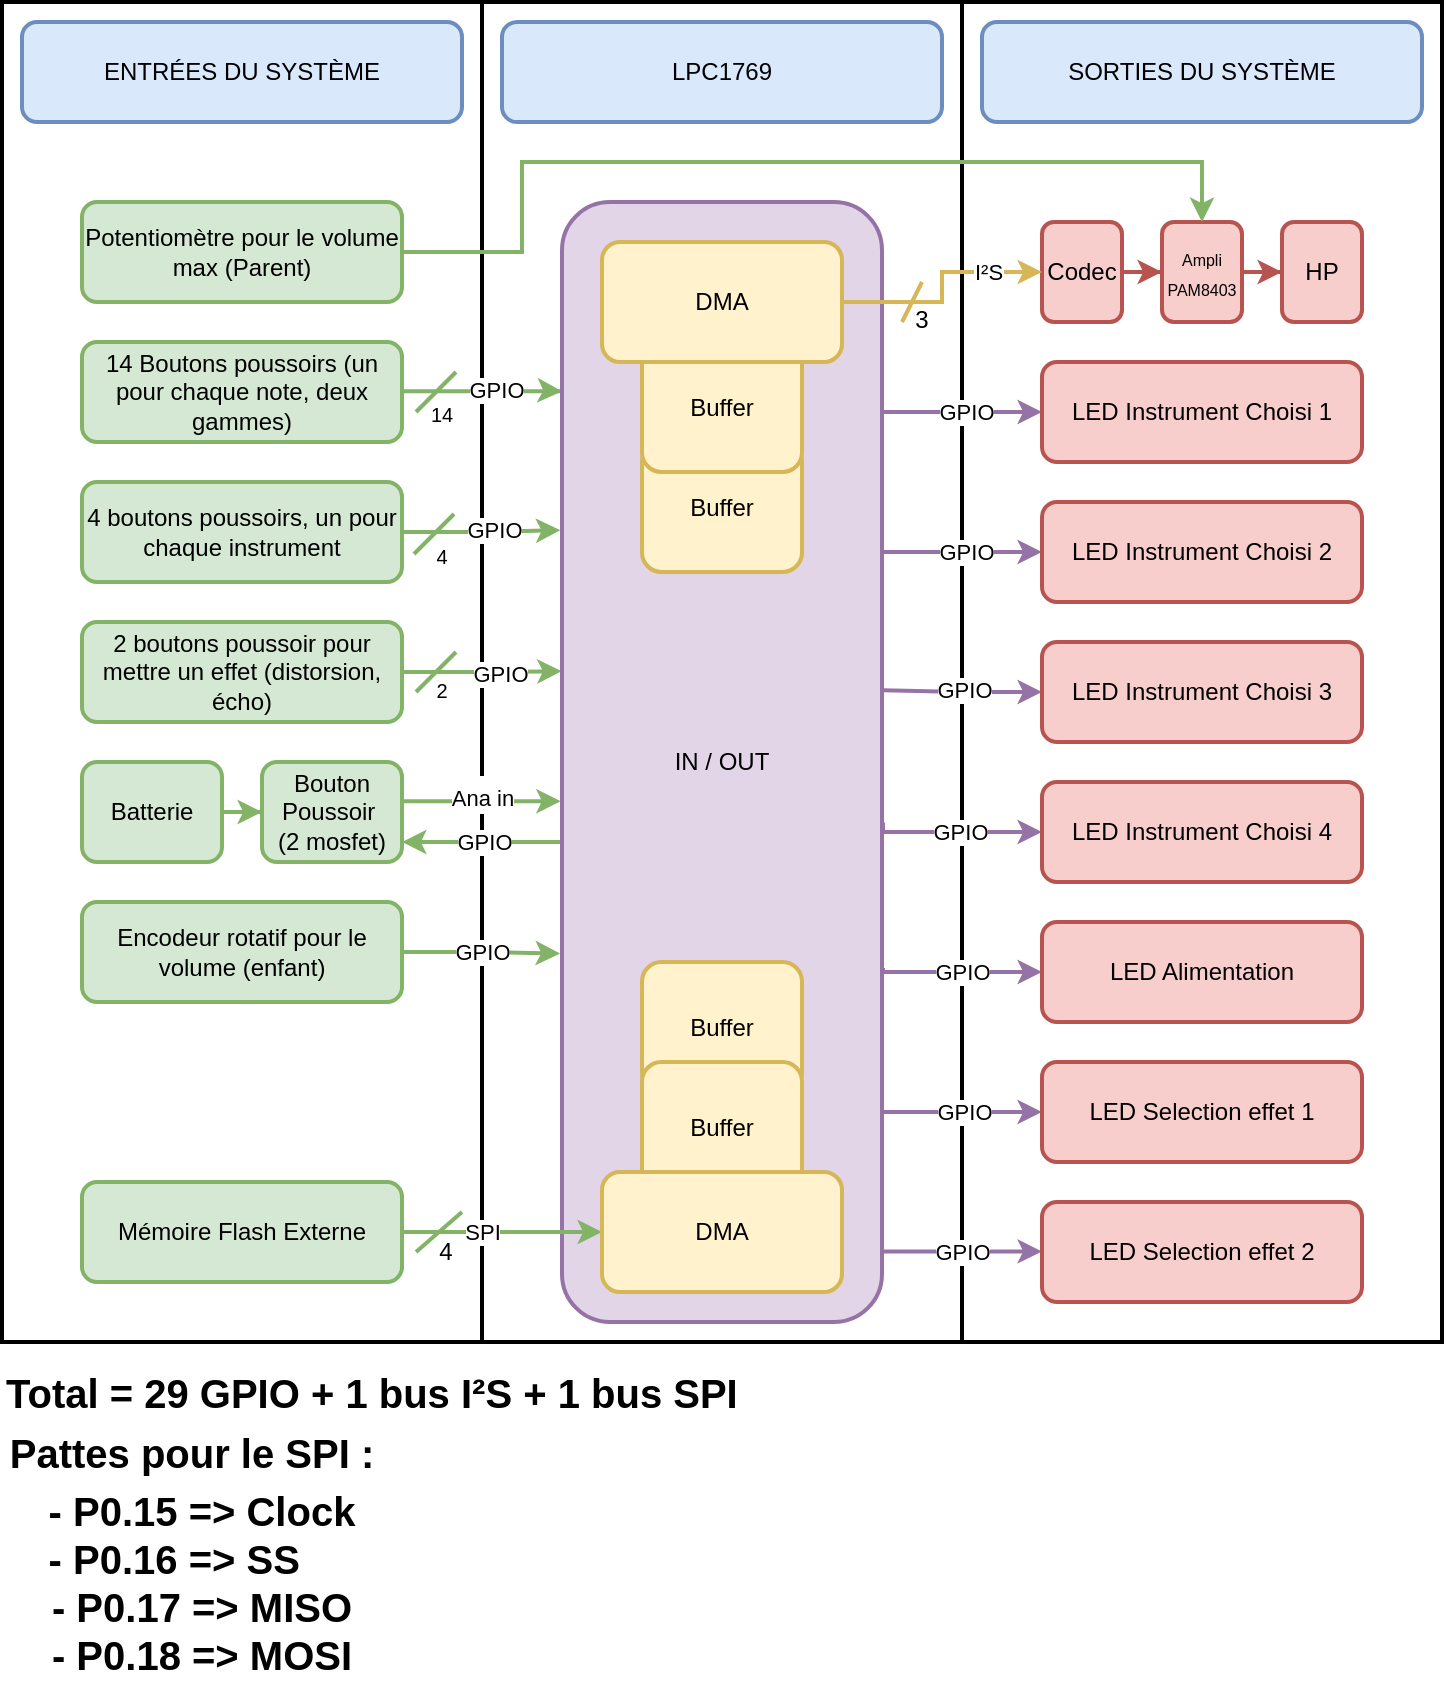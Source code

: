 <mxfile version="16.5.1" type="device"><diagram id="P4VJvtWa9ELn7AGA5ayl" name="Page-1"><mxGraphModel dx="593" dy="366" grid="1" gridSize="10" guides="1" tooltips="1" connect="1" arrows="1" fold="1" page="1" pageScale="1" pageWidth="827" pageHeight="1169" math="0" shadow="0"><root><mxCell id="0"/><mxCell id="1" parent="0"/><mxCell id="XIl7WOL_pBwuG0zKCti--2" value="" style="rounded=0;whiteSpace=wrap;html=1;strokeColor=default;strokeWidth=2;fillColor=none;" parent="1" vertex="1"><mxGeometry x="520" y="10" width="240" height="670" as="geometry"/></mxCell><mxCell id="ZW0n9eWZADtWnLwSqnVB-8" value="" style="rounded=0;whiteSpace=wrap;html=1;strokeColor=default;strokeWidth=2;fillColor=none;" parent="1" vertex="1"><mxGeometry x="40" y="10" width="480" height="670" as="geometry"/></mxCell><mxCell id="ZW0n9eWZADtWnLwSqnVB-1" value="ENTRÉES DU SYSTÈME" style="text;html=1;strokeColor=#6c8ebf;fillColor=#dae8fc;align=center;verticalAlign=middle;whiteSpace=wrap;rounded=1;strokeWidth=2;" parent="1" vertex="1"><mxGeometry x="50" y="20" width="220" height="50" as="geometry"/></mxCell><mxCell id="ZW0n9eWZADtWnLwSqnVB-3" value="SORTIES DU SYSTÈME" style="text;html=1;strokeColor=#6c8ebf;fillColor=#dae8fc;align=center;verticalAlign=middle;whiteSpace=wrap;rounded=1;strokeWidth=2;" parent="1" vertex="1"><mxGeometry x="530" y="20" width="220" height="50" as="geometry"/></mxCell><mxCell id="Y0LqhQK7qQsEQ1MimnoR-2" style="edgeStyle=orthogonalEdgeStyle;rounded=0;orthogonalLoop=1;jettySize=auto;html=1;entryX=0;entryY=0.169;entryDx=0;entryDy=0;entryPerimeter=0;startArrow=none;startFill=0;endArrow=classic;endFill=1;fillColor=#d5e8d4;strokeColor=#82b366;strokeWidth=2;" parent="1" source="ZW0n9eWZADtWnLwSqnVB-5" target="XIl7WOL_pBwuG0zKCti--4" edge="1"><mxGeometry relative="1" as="geometry"><Array as="points"><mxPoint x="319" y="205"/></Array></mxGeometry></mxCell><mxCell id="ZW0n9eWZADtWnLwSqnVB-5" value="14 Boutons poussoirs (un pour chaque note, deux gammes)" style="rounded=1;whiteSpace=wrap;html=1;strokeColor=#82b366;strokeWidth=2;fillColor=#d5e8d4;" parent="1" vertex="1"><mxGeometry x="80" y="180" width="160" height="50" as="geometry"/></mxCell><mxCell id="ZW0n9eWZADtWnLwSqnVB-10" value="" style="endArrow=none;html=1;rounded=0;strokeWidth=2;entryX=0.5;entryY=1;entryDx=0;entryDy=0;exitX=0.5;exitY=0;exitDx=0;exitDy=0;" parent="1" source="ZW0n9eWZADtWnLwSqnVB-8" target="ZW0n9eWZADtWnLwSqnVB-8" edge="1"><mxGeometry width="50" height="50" relative="1" as="geometry"><mxPoint x="270" y="320" as="sourcePoint"/><mxPoint x="320" y="270" as="targetPoint"/></mxGeometry></mxCell><mxCell id="Y0LqhQK7qQsEQ1MimnoR-8" value="GPIO" style="edgeLabel;html=1;align=center;verticalAlign=middle;resizable=0;points=[];" parent="ZW0n9eWZADtWnLwSqnVB-10" vertex="1" connectable="0"><mxGeometry x="-0.534" y="-1" relative="1" as="geometry"><mxPoint x="8" y="38" as="offset"/></mxGeometry></mxCell><mxCell id="Y0LqhQK7qQsEQ1MimnoR-3" style="edgeStyle=orthogonalEdgeStyle;rounded=0;orthogonalLoop=1;jettySize=auto;html=1;entryX=-0.005;entryY=0.293;entryDx=0;entryDy=0;entryPerimeter=0;startArrow=none;startFill=0;endArrow=classic;endFill=1;fillColor=#d5e8d4;strokeColor=#82b366;strokeWidth=2;" parent="1" source="ZW0n9eWZADtWnLwSqnVB-11" target="XIl7WOL_pBwuG0zKCti--4" edge="1"><mxGeometry relative="1" as="geometry"><Array as="points"/></mxGeometry></mxCell><mxCell id="Y0LqhQK7qQsEQ1MimnoR-9" value="GPIO" style="edgeLabel;html=1;align=center;verticalAlign=middle;resizable=0;points=[];" parent="Y0LqhQK7qQsEQ1MimnoR-3" vertex="1" connectable="0"><mxGeometry x="0.239" y="1" relative="1" as="geometry"><mxPoint x="-3" y="1" as="offset"/></mxGeometry></mxCell><mxCell id="ZW0n9eWZADtWnLwSqnVB-11" value="4 boutons poussoirs, un pour chaque instrument" style="rounded=1;whiteSpace=wrap;html=1;strokeColor=#82b366;strokeWidth=2;fillColor=#d5e8d4;" parent="1" vertex="1"><mxGeometry x="80" y="250" width="160" height="50" as="geometry"/></mxCell><mxCell id="Y0LqhQK7qQsEQ1MimnoR-4" style="edgeStyle=orthogonalEdgeStyle;rounded=0;orthogonalLoop=1;jettySize=auto;html=1;entryX=-0.001;entryY=0.419;entryDx=0;entryDy=0;entryPerimeter=0;startArrow=none;startFill=0;endArrow=classic;endFill=1;fillColor=#d5e8d4;strokeColor=#82b366;strokeWidth=2;" parent="1" source="ZW0n9eWZADtWnLwSqnVB-12" target="XIl7WOL_pBwuG0zKCti--4" edge="1"><mxGeometry relative="1" as="geometry"><Array as="points"/></mxGeometry></mxCell><mxCell id="Y0LqhQK7qQsEQ1MimnoR-10" value="GPIO" style="edgeLabel;html=1;align=center;verticalAlign=middle;resizable=0;points=[];" parent="Y0LqhQK7qQsEQ1MimnoR-4" vertex="1" connectable="0"><mxGeometry x="0.291" y="-2" relative="1" as="geometry"><mxPoint x="-3" y="-1" as="offset"/></mxGeometry></mxCell><mxCell id="ZW0n9eWZADtWnLwSqnVB-12" value="2 boutons poussoir pour mettre un effet (distorsion, écho)" style="rounded=1;whiteSpace=wrap;html=1;strokeColor=#82b366;strokeWidth=2;fillColor=#d5e8d4;" parent="1" vertex="1"><mxGeometry x="80" y="320" width="160" height="50" as="geometry"/></mxCell><mxCell id="Oo0e2TQRPbjQERqpMdjZ-5" value="" style="edgeStyle=orthogonalEdgeStyle;rounded=0;orthogonalLoop=1;jettySize=auto;html=1;fillColor=#d5e8d4;strokeColor=#82b366;startArrow=classic;startFill=1;endArrow=none;endFill=0;strokeWidth=2;" parent="1" source="ZW0n9eWZADtWnLwSqnVB-13" target="Oo0e2TQRPbjQERqpMdjZ-4" edge="1"><mxGeometry relative="1" as="geometry"/></mxCell><mxCell id="Oo0e2TQRPbjQERqpMdjZ-14" value="g" style="edgeStyle=orthogonalEdgeStyle;rounded=0;orthogonalLoop=1;jettySize=auto;html=1;fillColor=#d5e8d4;strokeColor=#82b366;startArrow=classic;startFill=1;endArrow=none;endFill=0;strokeWidth=2;" parent="1" source="ZW0n9eWZADtWnLwSqnVB-13" edge="1"><mxGeometry relative="1" as="geometry"><mxPoint x="319" y="430" as="targetPoint"/><Array as="points"><mxPoint x="319" y="430"/></Array></mxGeometry></mxCell><mxCell id="Oo0e2TQRPbjQERqpMdjZ-15" value="GPIO" style="edgeLabel;html=1;align=center;verticalAlign=middle;resizable=0;points=[];" parent="Oo0e2TQRPbjQERqpMdjZ-14" vertex="1" connectable="0"><mxGeometry x="0.314" y="2" relative="1" as="geometry"><mxPoint x="-11" y="2" as="offset"/></mxGeometry></mxCell><mxCell id="Oo0e2TQRPbjQERqpMdjZ-25" style="edgeStyle=orthogonalEdgeStyle;rounded=0;orthogonalLoop=1;jettySize=auto;html=1;entryX=-0.004;entryY=0.535;entryDx=0;entryDy=0;entryPerimeter=0;fontSize=16;startArrow=none;startFill=0;endArrow=classic;endFill=1;fillColor=#d5e8d4;strokeColor=#82b366;strokeWidth=2;" parent="1" source="ZW0n9eWZADtWnLwSqnVB-13" target="XIl7WOL_pBwuG0zKCti--4" edge="1"><mxGeometry relative="1" as="geometry"><Array as="points"><mxPoint x="280" y="410"/></Array></mxGeometry></mxCell><mxCell id="Oo0e2TQRPbjQERqpMdjZ-26" value="&lt;font style=&quot;font-size: 11px&quot;&gt;Ana in&lt;/font&gt;" style="edgeLabel;html=1;align=center;verticalAlign=middle;resizable=0;points=[];fontSize=16;" parent="Oo0e2TQRPbjQERqpMdjZ-25" vertex="1" connectable="0"><mxGeometry x="0.399" relative="1" as="geometry"><mxPoint x="-16" y="-4" as="offset"/></mxGeometry></mxCell><mxCell id="ZW0n9eWZADtWnLwSqnVB-13" value="Bouton&lt;br&gt;Poussoir&amp;nbsp;&lt;br&gt;(2 mosfet)" style="rounded=1;whiteSpace=wrap;html=1;strokeColor=#82b366;strokeWidth=2;fillColor=#d5e8d4;" parent="1" vertex="1"><mxGeometry x="170" y="390" width="70" height="50" as="geometry"/></mxCell><mxCell id="Oo0e2TQRPbjQERqpMdjZ-16" style="edgeStyle=orthogonalEdgeStyle;rounded=0;orthogonalLoop=1;jettySize=auto;html=1;entryX=-0.006;entryY=0.671;entryDx=0;entryDy=0;entryPerimeter=0;startArrow=none;startFill=0;endArrow=classic;endFill=1;fillColor=#d5e8d4;strokeColor=#82b366;strokeWidth=2;" parent="1" source="ZW0n9eWZADtWnLwSqnVB-14" target="XIl7WOL_pBwuG0zKCti--4" edge="1"><mxGeometry relative="1" as="geometry"/></mxCell><mxCell id="Oo0e2TQRPbjQERqpMdjZ-17" value="GPIO" style="edgeLabel;html=1;align=center;verticalAlign=middle;resizable=0;points=[];" parent="Oo0e2TQRPbjQERqpMdjZ-16" vertex="1" connectable="0"><mxGeometry x="-0.377" y="1" relative="1" as="geometry"><mxPoint x="15" y="1" as="offset"/></mxGeometry></mxCell><mxCell id="ZW0n9eWZADtWnLwSqnVB-14" value="Encodeur rotatif pour le volume (enfant)" style="rounded=1;whiteSpace=wrap;html=1;strokeColor=#82b366;strokeWidth=2;fillColor=#d5e8d4;" parent="1" vertex="1"><mxGeometry x="80" y="460" width="160" height="50" as="geometry"/></mxCell><mxCell id="XIl7WOL_pBwuG0zKCti--14" style="edgeStyle=orthogonalEdgeStyle;rounded=0;orthogonalLoop=1;jettySize=auto;html=1;entryX=0.998;entryY=0.183;entryDx=0;entryDy=0;entryPerimeter=0;startArrow=classic;startFill=1;endArrow=none;endFill=0;fillColor=#e1d5e7;strokeColor=#9673a6;strokeWidth=2;" parent="1" source="ZW0n9eWZADtWnLwSqnVB-18" target="XIl7WOL_pBwuG0zKCti--4" edge="1"><mxGeometry relative="1" as="geometry"><Array as="points"><mxPoint x="480" y="215"/></Array></mxGeometry></mxCell><mxCell id="Y0LqhQK7qQsEQ1MimnoR-13" value="GPIO" style="edgeLabel;html=1;align=center;verticalAlign=middle;resizable=0;points=[];" parent="XIl7WOL_pBwuG0zKCti--14" vertex="1" connectable="0"><mxGeometry x="-0.315" relative="1" as="geometry"><mxPoint x="-10" as="offset"/></mxGeometry></mxCell><mxCell id="ZW0n9eWZADtWnLwSqnVB-18" value="LED Instrument Choisi 1" style="rounded=1;whiteSpace=wrap;html=1;strokeColor=#b85450;strokeWidth=2;fillColor=#f8cecc;" parent="1" vertex="1"><mxGeometry x="560" y="190" width="160" height="50" as="geometry"/></mxCell><mxCell id="Y0LqhQK7qQsEQ1MimnoR-28" style="edgeStyle=orthogonalEdgeStyle;rounded=0;orthogonalLoop=1;jettySize=auto;html=1;entryX=1.002;entryY=0.436;entryDx=0;entryDy=0;entryPerimeter=0;startArrow=classic;startFill=1;endArrow=none;endFill=0;fillColor=#e1d5e7;strokeColor=#9673a6;strokeWidth=2;" parent="1" source="ZW0n9eWZADtWnLwSqnVB-19" target="XIl7WOL_pBwuG0zKCti--4" edge="1"><mxGeometry relative="1" as="geometry"/></mxCell><mxCell id="Y0LqhQK7qQsEQ1MimnoR-29" value="GPIO" style="edgeLabel;html=1;align=center;verticalAlign=middle;resizable=0;points=[];" parent="Y0LqhQK7qQsEQ1MimnoR-28" vertex="1" connectable="0"><mxGeometry x="0.255" relative="1" as="geometry"><mxPoint x="10" as="offset"/></mxGeometry></mxCell><mxCell id="ZW0n9eWZADtWnLwSqnVB-19" value="LED Instrument Choisi 3" style="rounded=1;whiteSpace=wrap;html=1;strokeColor=#b85450;strokeWidth=2;fillColor=#f8cecc;" parent="1" vertex="1"><mxGeometry x="560" y="330" width="160" height="50" as="geometry"/></mxCell><mxCell id="XIl7WOL_pBwuG0zKCti--15" style="edgeStyle=orthogonalEdgeStyle;rounded=0;orthogonalLoop=1;jettySize=auto;html=1;entryX=0.993;entryY=0.318;entryDx=0;entryDy=0;entryPerimeter=0;startArrow=classic;startFill=1;endArrow=none;endFill=0;fillColor=#e1d5e7;strokeColor=#9673a6;strokeWidth=2;" parent="1" source="ZW0n9eWZADtWnLwSqnVB-20" target="XIl7WOL_pBwuG0zKCti--4" edge="1"><mxGeometry relative="1" as="geometry"><Array as="points"><mxPoint x="479" y="285"/></Array></mxGeometry></mxCell><mxCell id="Y0LqhQK7qQsEQ1MimnoR-16" value="GPIO" style="edgeLabel;html=1;align=center;verticalAlign=middle;resizable=0;points=[];" parent="XIl7WOL_pBwuG0zKCti--15" vertex="1" connectable="0"><mxGeometry x="-0.479" y="-2" relative="1" as="geometry"><mxPoint x="-16" y="2" as="offset"/></mxGeometry></mxCell><mxCell id="ZW0n9eWZADtWnLwSqnVB-20" value="LED Instrument Choisi 2" style="rounded=1;whiteSpace=wrap;html=1;strokeColor=#b85450;strokeWidth=2;fillColor=#f8cecc;" parent="1" vertex="1"><mxGeometry x="560" y="260" width="160" height="50" as="geometry"/></mxCell><mxCell id="XIl7WOL_pBwuG0zKCti--17" style="edgeStyle=orthogonalEdgeStyle;rounded=0;orthogonalLoop=1;jettySize=auto;html=1;entryX=1.003;entryY=0.554;entryDx=0;entryDy=0;entryPerimeter=0;startArrow=classic;startFill=1;endArrow=none;endFill=0;fillColor=#e1d5e7;strokeColor=#9673a6;strokeWidth=2;" parent="1" source="ZW0n9eWZADtWnLwSqnVB-21" target="XIl7WOL_pBwuG0zKCti--4" edge="1"><mxGeometry relative="1" as="geometry"><Array as="points"><mxPoint x="480" y="425"/></Array></mxGeometry></mxCell><mxCell id="Y0LqhQK7qQsEQ1MimnoR-18" value="GPIO" style="edgeLabel;html=1;align=center;verticalAlign=middle;resizable=0;points=[];" parent="XIl7WOL_pBwuG0zKCti--17" vertex="1" connectable="0"><mxGeometry x="-0.31" relative="1" as="geometry"><mxPoint x="-12" as="offset"/></mxGeometry></mxCell><mxCell id="ZW0n9eWZADtWnLwSqnVB-21" value="LED Instrument Choisi 4" style="rounded=1;whiteSpace=wrap;html=1;strokeColor=#b85450;strokeWidth=2;fillColor=#f8cecc;" parent="1" vertex="1"><mxGeometry x="560" y="400" width="160" height="50" as="geometry"/></mxCell><mxCell id="XIl7WOL_pBwuG0zKCti--19" style="edgeStyle=orthogonalEdgeStyle;rounded=0;orthogonalLoop=1;jettySize=auto;html=1;entryX=0.993;entryY=0.856;entryDx=0;entryDy=0;entryPerimeter=0;startArrow=classic;startFill=1;endArrow=none;endFill=0;fillColor=#e1d5e7;strokeColor=#9673a6;strokeWidth=2;" parent="1" source="ZW0n9eWZADtWnLwSqnVB-26" target="XIl7WOL_pBwuG0zKCti--4" edge="1"><mxGeometry relative="1" as="geometry"><Array as="points"><mxPoint x="479" y="565"/></Array></mxGeometry></mxCell><mxCell id="Y0LqhQK7qQsEQ1MimnoR-20" value="GPIO" style="edgeLabel;html=1;align=center;verticalAlign=middle;resizable=0;points=[];" parent="XIl7WOL_pBwuG0zKCti--19" vertex="1" connectable="0"><mxGeometry x="-0.423" y="-1" relative="1" as="geometry"><mxPoint x="-9" y="1" as="offset"/></mxGeometry></mxCell><mxCell id="ZW0n9eWZADtWnLwSqnVB-26" value="LED Selection effet 1" style="rounded=1;whiteSpace=wrap;html=1;strokeColor=#b85450;strokeWidth=2;fillColor=#f8cecc;" parent="1" vertex="1"><mxGeometry x="560" y="540" width="160" height="50" as="geometry"/></mxCell><mxCell id="XIl7WOL_pBwuG0zKCti--18" style="edgeStyle=orthogonalEdgeStyle;rounded=0;orthogonalLoop=1;jettySize=auto;html=1;entryX=1.003;entryY=0.684;entryDx=0;entryDy=0;entryPerimeter=0;startArrow=classic;startFill=1;endArrow=none;endFill=0;fillColor=#e1d5e7;strokeColor=#9673a6;strokeWidth=2;" parent="1" source="yzHc1TcTnBX2F-kGv_em-1" target="XIl7WOL_pBwuG0zKCti--4" edge="1"><mxGeometry relative="1" as="geometry"><Array as="points"><mxPoint x="481" y="495"/></Array></mxGeometry></mxCell><mxCell id="Y0LqhQK7qQsEQ1MimnoR-19" value="GPIO" style="edgeLabel;html=1;align=center;verticalAlign=middle;resizable=0;points=[];" parent="XIl7WOL_pBwuG0zKCti--18" vertex="1" connectable="0"><mxGeometry x="-0.247" y="1" relative="1" as="geometry"><mxPoint x="-10" y="-1" as="offset"/></mxGeometry></mxCell><mxCell id="yzHc1TcTnBX2F-kGv_em-1" value="LED Alimentation" style="rounded=1;whiteSpace=wrap;html=1;strokeColor=#b85450;strokeWidth=2;fillColor=#f8cecc;" parent="1" vertex="1"><mxGeometry x="560" y="470" width="160" height="50" as="geometry"/></mxCell><mxCell id="Y0LqhQK7qQsEQ1MimnoR-1" style="edgeStyle=orthogonalEdgeStyle;rounded=0;orthogonalLoop=1;jettySize=auto;html=1;entryX=1.001;entryY=0.937;entryDx=0;entryDy=0;entryPerimeter=0;fillColor=#e1d5e7;strokeColor=#9673a6;startArrow=classic;startFill=1;endArrow=none;endFill=0;strokeWidth=2;" parent="1" source="yzHc1TcTnBX2F-kGv_em-2" target="XIl7WOL_pBwuG0zKCti--4" edge="1"><mxGeometry relative="1" as="geometry"><Array as="points"><mxPoint x="480" y="635"/></Array></mxGeometry></mxCell><mxCell id="Y0LqhQK7qQsEQ1MimnoR-21" value="GPIO" style="edgeLabel;html=1;align=center;verticalAlign=middle;resizable=0;points=[];" parent="Y0LqhQK7qQsEQ1MimnoR-1" vertex="1" connectable="0"><mxGeometry x="-0.243" relative="1" as="geometry"><mxPoint x="-10" as="offset"/></mxGeometry></mxCell><mxCell id="yzHc1TcTnBX2F-kGv_em-2" value="LED Selection effet 2" style="rounded=1;whiteSpace=wrap;html=1;strokeColor=#b85450;strokeWidth=2;fillColor=#f8cecc;" parent="1" vertex="1"><mxGeometry x="560" y="610" width="160" height="50" as="geometry"/></mxCell><mxCell id="XIl7WOL_pBwuG0zKCti--3" value="LPC1769" style="text;html=1;strokeColor=#6c8ebf;fillColor=#dae8fc;align=center;verticalAlign=middle;whiteSpace=wrap;rounded=1;strokeWidth=2;" parent="1" vertex="1"><mxGeometry x="290" y="20" width="220" height="50" as="geometry"/></mxCell><mxCell id="XIl7WOL_pBwuG0zKCti--4" value="IN / OUT" style="rounded=1;whiteSpace=wrap;html=1;fillColor=#e1d5e7;strokeColor=#9673a6;strokeWidth=2;" parent="1" vertex="1"><mxGeometry x="320" y="110" width="160" height="560" as="geometry"/></mxCell><mxCell id="Y0LqhQK7qQsEQ1MimnoR-25" style="edgeStyle=orthogonalEdgeStyle;rounded=0;orthogonalLoop=1;jettySize=auto;html=1;entryX=0;entryY=0.5;entryDx=0;entryDy=0;startArrow=none;startFill=0;endArrow=classic;endFill=1;fillColor=#f8cecc;strokeColor=#b85450;strokeWidth=2;" parent="1" source="Y0LqhQK7qQsEQ1MimnoR-22" target="Y0LqhQK7qQsEQ1MimnoR-24" edge="1"><mxGeometry relative="1" as="geometry"/></mxCell><mxCell id="Y0LqhQK7qQsEQ1MimnoR-22" value="Codec" style="rounded=1;whiteSpace=wrap;html=1;fillColor=#f8cecc;strokeColor=#b85450;strokeWidth=2;" parent="1" vertex="1"><mxGeometry x="560" y="120" width="40" height="50" as="geometry"/></mxCell><mxCell id="Y0LqhQK7qQsEQ1MimnoR-27" style="edgeStyle=orthogonalEdgeStyle;rounded=0;orthogonalLoop=1;jettySize=auto;html=1;entryX=0;entryY=0.5;entryDx=0;entryDy=0;startArrow=none;startFill=0;endArrow=classic;endFill=1;fillColor=#f8cecc;strokeColor=#b85450;strokeWidth=2;" parent="1" source="Y0LqhQK7qQsEQ1MimnoR-24" target="Y0LqhQK7qQsEQ1MimnoR-26" edge="1"><mxGeometry relative="1" as="geometry"/></mxCell><mxCell id="Y0LqhQK7qQsEQ1MimnoR-24" value="&lt;font style=&quot;font-size: 8px&quot;&gt;Ampli&lt;br&gt;PAM8403&lt;/font&gt;" style="rounded=1;whiteSpace=wrap;html=1;fillColor=#f8cecc;strokeColor=#b85450;strokeWidth=2;" parent="1" vertex="1"><mxGeometry x="620" y="120" width="40" height="50" as="geometry"/></mxCell><mxCell id="Y0LqhQK7qQsEQ1MimnoR-26" value="HP" style="rounded=1;whiteSpace=wrap;html=1;fillColor=#f8cecc;strokeColor=#b85450;strokeWidth=2;" parent="1" vertex="1"><mxGeometry x="680" y="120" width="40" height="50" as="geometry"/></mxCell><mxCell id="Y0LqhQK7qQsEQ1MimnoR-33" value="&lt;font size=&quot;1&quot;&gt;&lt;b style=&quot;font-size: 20px&quot;&gt;Total = 29 GPIO + 1 bus I²S + 1 bus SPI&lt;/b&gt;&lt;/font&gt;" style="text;html=1;strokeColor=none;fillColor=none;align=left;verticalAlign=middle;whiteSpace=wrap;rounded=0;" parent="1" vertex="1"><mxGeometry x="40" y="690" width="370" height="30" as="geometry"/></mxCell><mxCell id="Oo0e2TQRPbjQERqpMdjZ-2" style="edgeStyle=orthogonalEdgeStyle;rounded=0;orthogonalLoop=1;jettySize=auto;html=1;fillColor=#d5e8d4;strokeColor=#82b366;strokeWidth=2;" parent="1" source="Oo0e2TQRPbjQERqpMdjZ-1" target="Oo0e2TQRPbjQERqpMdjZ-7" edge="1"><mxGeometry relative="1" as="geometry"/></mxCell><mxCell id="Oo0e2TQRPbjQERqpMdjZ-3" value="SPI" style="edgeLabel;html=1;align=center;verticalAlign=middle;resizable=0;points=[];" parent="Oo0e2TQRPbjQERqpMdjZ-2" vertex="1" connectable="0"><mxGeometry x="0.29" relative="1" as="geometry"><mxPoint x="-25" as="offset"/></mxGeometry></mxCell><mxCell id="Oo0e2TQRPbjQERqpMdjZ-1" value="Mémoire Flash Externe" style="rounded=1;whiteSpace=wrap;html=1;strokeColor=#82b366;strokeWidth=2;fillColor=#d5e8d4;" parent="1" vertex="1"><mxGeometry x="80" y="600" width="160" height="50" as="geometry"/></mxCell><mxCell id="Oo0e2TQRPbjQERqpMdjZ-4" value="Batterie" style="rounded=1;whiteSpace=wrap;html=1;strokeColor=#82b366;strokeWidth=2;fillColor=#d5e8d4;" parent="1" vertex="1"><mxGeometry x="80" y="390" width="70" height="50" as="geometry"/></mxCell><mxCell id="Oo0e2TQRPbjQERqpMdjZ-8" style="edgeStyle=orthogonalEdgeStyle;rounded=0;orthogonalLoop=1;jettySize=auto;html=1;entryX=0;entryY=0.5;entryDx=0;entryDy=0;fillColor=#fff2cc;strokeColor=#d6b656;strokeWidth=2;" parent="1" source="Oo0e2TQRPbjQERqpMdjZ-6" target="Y0LqhQK7qQsEQ1MimnoR-22" edge="1"><mxGeometry relative="1" as="geometry"/></mxCell><mxCell id="Oo0e2TQRPbjQERqpMdjZ-9" value="I²S" style="edgeLabel;html=1;align=center;verticalAlign=middle;resizable=0;points=[];" parent="Oo0e2TQRPbjQERqpMdjZ-8" vertex="1" connectable="0"><mxGeometry x="-0.361" y="1" relative="1" as="geometry"><mxPoint x="36" y="-14" as="offset"/></mxGeometry></mxCell><mxCell id="Oo0e2TQRPbjQERqpMdjZ-11" value="Buffer" style="rounded=1;whiteSpace=wrap;html=1;strokeWidth=2;fillColor=#fff2cc;strokeColor=#d6b656;" parent="1" vertex="1"><mxGeometry x="360" y="490" width="80" height="65" as="geometry"/></mxCell><mxCell id="Oo0e2TQRPbjQERqpMdjZ-10" value="Buffer" style="rounded=1;whiteSpace=wrap;html=1;strokeWidth=2;fillColor=#fff2cc;strokeColor=#d6b656;" parent="1" vertex="1"><mxGeometry x="360" y="540" width="80" height="65" as="geometry"/></mxCell><mxCell id="Oo0e2TQRPbjQERqpMdjZ-7" value="DMA" style="rounded=1;whiteSpace=wrap;html=1;fillColor=#fff2cc;strokeColor=#d6b656;strokeWidth=2;" parent="1" vertex="1"><mxGeometry x="340" y="595" width="120" height="60" as="geometry"/></mxCell><mxCell id="Oo0e2TQRPbjQERqpMdjZ-13" value="Buffer" style="rounded=1;whiteSpace=wrap;html=1;strokeWidth=2;fillColor=#fff2cc;strokeColor=#d6b656;" parent="1" vertex="1"><mxGeometry x="360" y="230" width="80" height="65" as="geometry"/></mxCell><mxCell id="Oo0e2TQRPbjQERqpMdjZ-12" value="Buffer" style="rounded=1;whiteSpace=wrap;html=1;strokeWidth=2;fillColor=#fff2cc;strokeColor=#d6b656;" parent="1" vertex="1"><mxGeometry x="360" y="180" width="80" height="65" as="geometry"/></mxCell><mxCell id="Oo0e2TQRPbjQERqpMdjZ-6" value="DMA" style="rounded=1;whiteSpace=wrap;html=1;fillColor=#fff2cc;strokeColor=#d6b656;strokeWidth=2;" parent="1" vertex="1"><mxGeometry x="340" y="130" width="120" height="60" as="geometry"/></mxCell><mxCell id="0I0HDrYU1yuYUD663IDT-1" value="" style="endArrow=none;html=1;rounded=0;strokeWidth=2;fillColor=#d5e8d4;strokeColor=#82b366;" parent="1" edge="1"><mxGeometry width="50" height="50" relative="1" as="geometry"><mxPoint x="247" y="635" as="sourcePoint"/><mxPoint x="270" y="615" as="targetPoint"/></mxGeometry></mxCell><mxCell id="0I0HDrYU1yuYUD663IDT-2" value="4" style="text;html=1;strokeColor=none;fillColor=none;align=center;verticalAlign=middle;whiteSpace=wrap;rounded=0;" parent="1" vertex="1"><mxGeometry x="257" y="630" width="10" height="10" as="geometry"/></mxCell><mxCell id="0I0HDrYU1yuYUD663IDT-4" value="" style="endArrow=none;html=1;rounded=0;strokeWidth=2;fillColor=#fff2cc;strokeColor=#d6b656;" parent="1" edge="1"><mxGeometry width="50" height="50" relative="1" as="geometry"><mxPoint x="490" y="170" as="sourcePoint"/><mxPoint x="500" y="150" as="targetPoint"/></mxGeometry></mxCell><mxCell id="0I0HDrYU1yuYUD663IDT-5" value="3" style="text;html=1;strokeColor=none;fillColor=none;align=center;verticalAlign=middle;whiteSpace=wrap;rounded=0;" parent="1" vertex="1"><mxGeometry x="495" y="164" width="10" height="10" as="geometry"/></mxCell><mxCell id="0I0HDrYU1yuYUD663IDT-7" value="Potentiomètre pour le volume max (Parent)" style="rounded=1;whiteSpace=wrap;html=1;strokeColor=#82b366;strokeWidth=2;fillColor=#d5e8d4;" parent="1" vertex="1"><mxGeometry x="80" y="110" width="160" height="50" as="geometry"/></mxCell><mxCell id="0I0HDrYU1yuYUD663IDT-8" value="" style="endArrow=none;html=1;rounded=0;fontSize=30;fontColor=#FF00FF;strokeWidth=2;fillColor=#d5e8d4;strokeColor=#82b366;" parent="1" edge="1"><mxGeometry width="50" height="50" relative="1" as="geometry"><mxPoint x="247" y="215" as="sourcePoint"/><mxPoint x="267" y="195" as="targetPoint"/></mxGeometry></mxCell><mxCell id="0I0HDrYU1yuYUD663IDT-9" value="" style="endArrow=none;html=1;rounded=0;fontSize=30;fontColor=#FF00FF;strokeWidth=2;fillColor=#d5e8d4;strokeColor=#82b366;" parent="1" edge="1"><mxGeometry width="50" height="50" relative="1" as="geometry"><mxPoint x="246" y="286" as="sourcePoint"/><mxPoint x="266" y="266" as="targetPoint"/></mxGeometry></mxCell><mxCell id="0I0HDrYU1yuYUD663IDT-10" value="" style="endArrow=none;html=1;rounded=0;fontSize=30;fontColor=#FF00FF;strokeWidth=2;fillColor=#d5e8d4;strokeColor=#82b366;" parent="1" edge="1"><mxGeometry width="50" height="50" relative="1" as="geometry"><mxPoint x="247" y="355" as="sourcePoint"/><mxPoint x="267" y="335" as="targetPoint"/></mxGeometry></mxCell><mxCell id="0I0HDrYU1yuYUD663IDT-11" value="&lt;font style=&quot;font-size: 10px&quot; color=&quot;#000000&quot;&gt;14&lt;/font&gt;" style="text;html=1;strokeColor=none;fillColor=none;align=center;verticalAlign=middle;whiteSpace=wrap;rounded=0;fontSize=30;fontColor=#FF00FF;" parent="1" vertex="1"><mxGeometry x="255" y="199" width="10" height="20" as="geometry"/></mxCell><mxCell id="0I0HDrYU1yuYUD663IDT-12" value="&lt;font style=&quot;font-size: 10px&quot; color=&quot;#000000&quot;&gt;4&lt;/font&gt;" style="text;html=1;strokeColor=none;fillColor=none;align=center;verticalAlign=middle;whiteSpace=wrap;rounded=0;fontSize=30;fontColor=#FF00FF;" parent="1" vertex="1"><mxGeometry x="255" y="270" width="10" height="20" as="geometry"/></mxCell><mxCell id="0I0HDrYU1yuYUD663IDT-13" value="&lt;font style=&quot;font-size: 10px&quot; color=&quot;#000000&quot;&gt;2&lt;/font&gt;" style="text;html=1;strokeColor=none;fillColor=none;align=center;verticalAlign=middle;whiteSpace=wrap;rounded=0;fontSize=30;fontColor=#FF00FF;" parent="1" vertex="1"><mxGeometry x="255" y="337" width="10" height="20" as="geometry"/></mxCell><mxCell id="0I0HDrYU1yuYUD663IDT-14" value="" style="endArrow=classic;html=1;rounded=0;fontSize=10;fontColor=#000000;strokeWidth=2;exitX=1;exitY=0.5;exitDx=0;exitDy=0;entryX=0.5;entryY=0;entryDx=0;entryDy=0;fillColor=#d5e8d4;strokeColor=#82b366;" parent="1" source="0I0HDrYU1yuYUD663IDT-7" target="Y0LqhQK7qQsEQ1MimnoR-24" edge="1"><mxGeometry width="50" height="50" relative="1" as="geometry"><mxPoint x="240" y="150" as="sourcePoint"/><mxPoint x="290" y="100" as="targetPoint"/><Array as="points"><mxPoint x="300" y="135"/><mxPoint x="300" y="90"/><mxPoint x="640" y="90"/></Array></mxGeometry></mxCell><mxCell id="HK3sDlL0nzwwS7IRZsLZ-1" value="&lt;span style=&quot;font-size: 20px&quot;&gt;&lt;b&gt;Pattes pour le SPI :&lt;/b&gt;&lt;/span&gt;" style="text;html=1;strokeColor=none;fillColor=none;align=center;verticalAlign=middle;whiteSpace=wrap;rounded=0;" vertex="1" parent="1"><mxGeometry x="40" y="720" width="190" height="30" as="geometry"/></mxCell><mxCell id="HK3sDlL0nzwwS7IRZsLZ-2" value="&lt;b&gt;- P0.15 =&amp;gt; Clock&lt;br&gt;- P0.16 =&amp;gt; SS&amp;nbsp; &amp;nbsp; &amp;nbsp;&lt;br&gt;- P0.17 =&amp;gt; MISO&lt;br&gt;- P0.18 =&amp;gt; MOSI&lt;br&gt;&lt;/b&gt;" style="text;html=1;strokeColor=none;fillColor=none;align=center;verticalAlign=middle;whiteSpace=wrap;rounded=0;fontSize=20;" vertex="1" parent="1"><mxGeometry x="60" y="740" width="160" height="120" as="geometry"/></mxCell></root></mxGraphModel></diagram></mxfile>